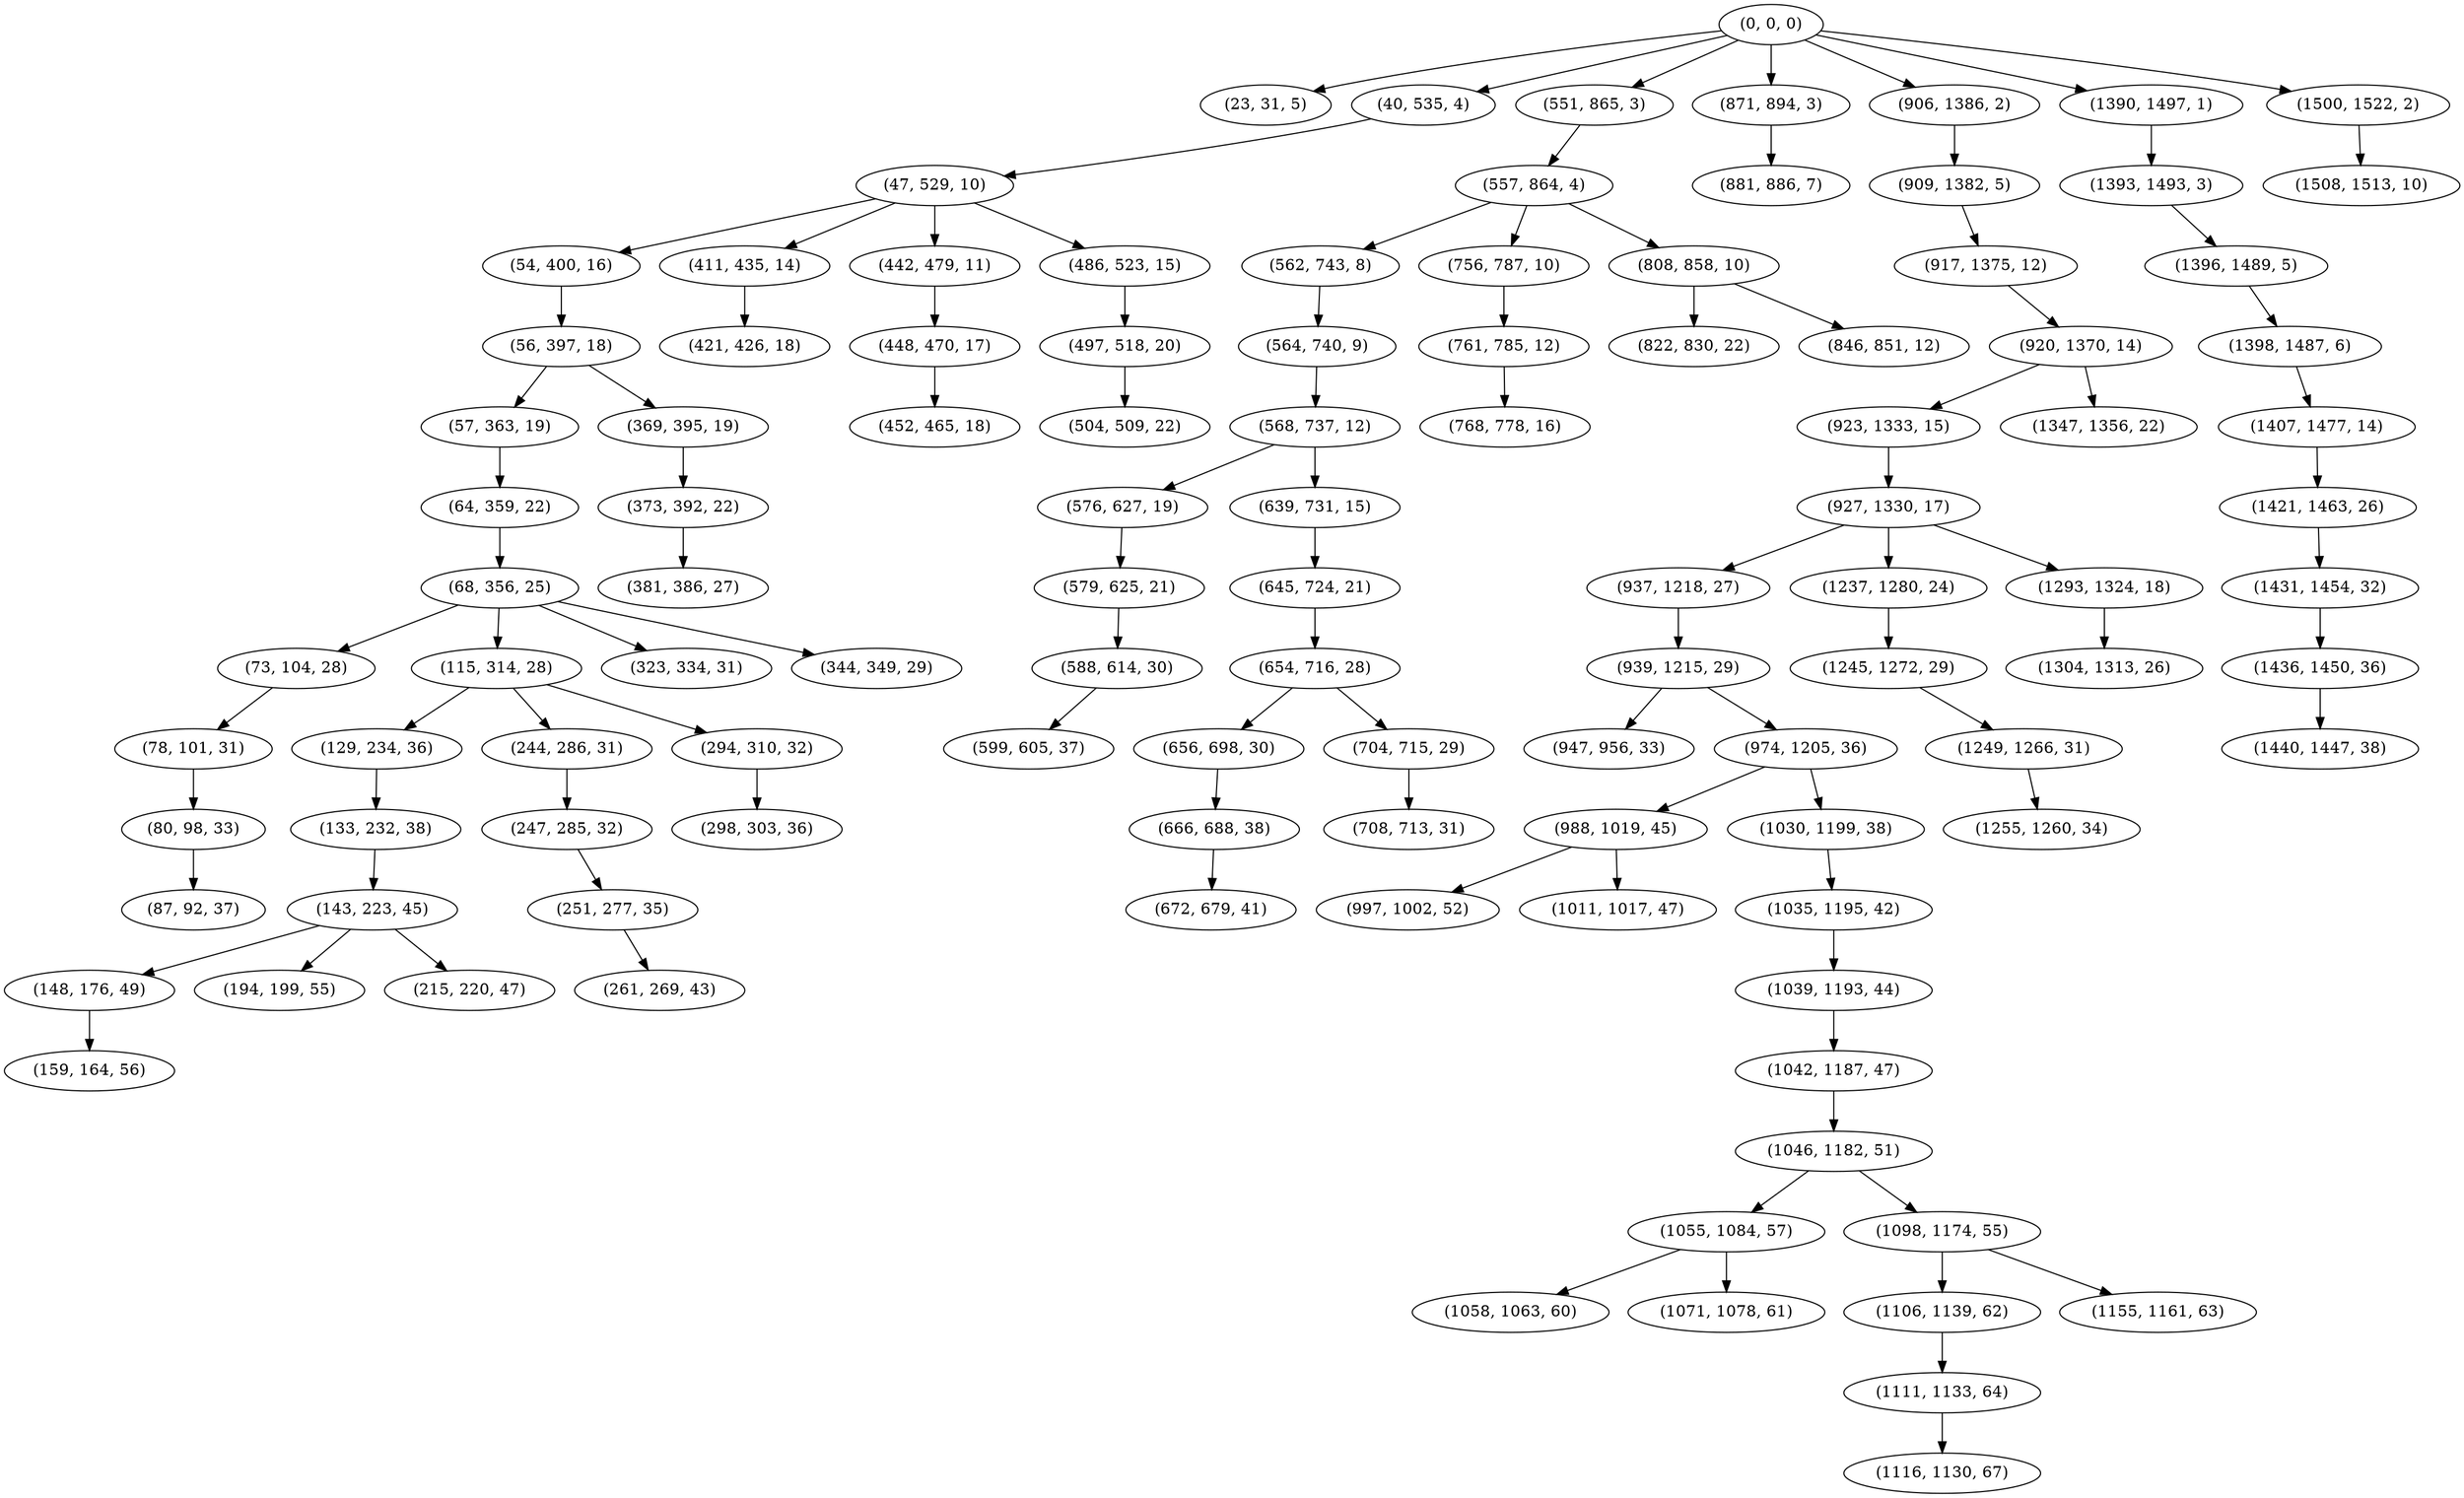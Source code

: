 digraph tree {
    "(0, 0, 0)";
    "(23, 31, 5)";
    "(40, 535, 4)";
    "(47, 529, 10)";
    "(54, 400, 16)";
    "(56, 397, 18)";
    "(57, 363, 19)";
    "(64, 359, 22)";
    "(68, 356, 25)";
    "(73, 104, 28)";
    "(78, 101, 31)";
    "(80, 98, 33)";
    "(87, 92, 37)";
    "(115, 314, 28)";
    "(129, 234, 36)";
    "(133, 232, 38)";
    "(143, 223, 45)";
    "(148, 176, 49)";
    "(159, 164, 56)";
    "(194, 199, 55)";
    "(215, 220, 47)";
    "(244, 286, 31)";
    "(247, 285, 32)";
    "(251, 277, 35)";
    "(261, 269, 43)";
    "(294, 310, 32)";
    "(298, 303, 36)";
    "(323, 334, 31)";
    "(344, 349, 29)";
    "(369, 395, 19)";
    "(373, 392, 22)";
    "(381, 386, 27)";
    "(411, 435, 14)";
    "(421, 426, 18)";
    "(442, 479, 11)";
    "(448, 470, 17)";
    "(452, 465, 18)";
    "(486, 523, 15)";
    "(497, 518, 20)";
    "(504, 509, 22)";
    "(551, 865, 3)";
    "(557, 864, 4)";
    "(562, 743, 8)";
    "(564, 740, 9)";
    "(568, 737, 12)";
    "(576, 627, 19)";
    "(579, 625, 21)";
    "(588, 614, 30)";
    "(599, 605, 37)";
    "(639, 731, 15)";
    "(645, 724, 21)";
    "(654, 716, 28)";
    "(656, 698, 30)";
    "(666, 688, 38)";
    "(672, 679, 41)";
    "(704, 715, 29)";
    "(708, 713, 31)";
    "(756, 787, 10)";
    "(761, 785, 12)";
    "(768, 778, 16)";
    "(808, 858, 10)";
    "(822, 830, 22)";
    "(846, 851, 12)";
    "(871, 894, 3)";
    "(881, 886, 7)";
    "(906, 1386, 2)";
    "(909, 1382, 5)";
    "(917, 1375, 12)";
    "(920, 1370, 14)";
    "(923, 1333, 15)";
    "(927, 1330, 17)";
    "(937, 1218, 27)";
    "(939, 1215, 29)";
    "(947, 956, 33)";
    "(974, 1205, 36)";
    "(988, 1019, 45)";
    "(997, 1002, 52)";
    "(1011, 1017, 47)";
    "(1030, 1199, 38)";
    "(1035, 1195, 42)";
    "(1039, 1193, 44)";
    "(1042, 1187, 47)";
    "(1046, 1182, 51)";
    "(1055, 1084, 57)";
    "(1058, 1063, 60)";
    "(1071, 1078, 61)";
    "(1098, 1174, 55)";
    "(1106, 1139, 62)";
    "(1111, 1133, 64)";
    "(1116, 1130, 67)";
    "(1155, 1161, 63)";
    "(1237, 1280, 24)";
    "(1245, 1272, 29)";
    "(1249, 1266, 31)";
    "(1255, 1260, 34)";
    "(1293, 1324, 18)";
    "(1304, 1313, 26)";
    "(1347, 1356, 22)";
    "(1390, 1497, 1)";
    "(1393, 1493, 3)";
    "(1396, 1489, 5)";
    "(1398, 1487, 6)";
    "(1407, 1477, 14)";
    "(1421, 1463, 26)";
    "(1431, 1454, 32)";
    "(1436, 1450, 36)";
    "(1440, 1447, 38)";
    "(1500, 1522, 2)";
    "(1508, 1513, 10)";
    "(0, 0, 0)" -> "(23, 31, 5)";
    "(0, 0, 0)" -> "(40, 535, 4)";
    "(0, 0, 0)" -> "(551, 865, 3)";
    "(0, 0, 0)" -> "(871, 894, 3)";
    "(0, 0, 0)" -> "(906, 1386, 2)";
    "(0, 0, 0)" -> "(1390, 1497, 1)";
    "(0, 0, 0)" -> "(1500, 1522, 2)";
    "(40, 535, 4)" -> "(47, 529, 10)";
    "(47, 529, 10)" -> "(54, 400, 16)";
    "(47, 529, 10)" -> "(411, 435, 14)";
    "(47, 529, 10)" -> "(442, 479, 11)";
    "(47, 529, 10)" -> "(486, 523, 15)";
    "(54, 400, 16)" -> "(56, 397, 18)";
    "(56, 397, 18)" -> "(57, 363, 19)";
    "(56, 397, 18)" -> "(369, 395, 19)";
    "(57, 363, 19)" -> "(64, 359, 22)";
    "(64, 359, 22)" -> "(68, 356, 25)";
    "(68, 356, 25)" -> "(73, 104, 28)";
    "(68, 356, 25)" -> "(115, 314, 28)";
    "(68, 356, 25)" -> "(323, 334, 31)";
    "(68, 356, 25)" -> "(344, 349, 29)";
    "(73, 104, 28)" -> "(78, 101, 31)";
    "(78, 101, 31)" -> "(80, 98, 33)";
    "(80, 98, 33)" -> "(87, 92, 37)";
    "(115, 314, 28)" -> "(129, 234, 36)";
    "(115, 314, 28)" -> "(244, 286, 31)";
    "(115, 314, 28)" -> "(294, 310, 32)";
    "(129, 234, 36)" -> "(133, 232, 38)";
    "(133, 232, 38)" -> "(143, 223, 45)";
    "(143, 223, 45)" -> "(148, 176, 49)";
    "(143, 223, 45)" -> "(194, 199, 55)";
    "(143, 223, 45)" -> "(215, 220, 47)";
    "(148, 176, 49)" -> "(159, 164, 56)";
    "(244, 286, 31)" -> "(247, 285, 32)";
    "(247, 285, 32)" -> "(251, 277, 35)";
    "(251, 277, 35)" -> "(261, 269, 43)";
    "(294, 310, 32)" -> "(298, 303, 36)";
    "(369, 395, 19)" -> "(373, 392, 22)";
    "(373, 392, 22)" -> "(381, 386, 27)";
    "(411, 435, 14)" -> "(421, 426, 18)";
    "(442, 479, 11)" -> "(448, 470, 17)";
    "(448, 470, 17)" -> "(452, 465, 18)";
    "(486, 523, 15)" -> "(497, 518, 20)";
    "(497, 518, 20)" -> "(504, 509, 22)";
    "(551, 865, 3)" -> "(557, 864, 4)";
    "(557, 864, 4)" -> "(562, 743, 8)";
    "(557, 864, 4)" -> "(756, 787, 10)";
    "(557, 864, 4)" -> "(808, 858, 10)";
    "(562, 743, 8)" -> "(564, 740, 9)";
    "(564, 740, 9)" -> "(568, 737, 12)";
    "(568, 737, 12)" -> "(576, 627, 19)";
    "(568, 737, 12)" -> "(639, 731, 15)";
    "(576, 627, 19)" -> "(579, 625, 21)";
    "(579, 625, 21)" -> "(588, 614, 30)";
    "(588, 614, 30)" -> "(599, 605, 37)";
    "(639, 731, 15)" -> "(645, 724, 21)";
    "(645, 724, 21)" -> "(654, 716, 28)";
    "(654, 716, 28)" -> "(656, 698, 30)";
    "(654, 716, 28)" -> "(704, 715, 29)";
    "(656, 698, 30)" -> "(666, 688, 38)";
    "(666, 688, 38)" -> "(672, 679, 41)";
    "(704, 715, 29)" -> "(708, 713, 31)";
    "(756, 787, 10)" -> "(761, 785, 12)";
    "(761, 785, 12)" -> "(768, 778, 16)";
    "(808, 858, 10)" -> "(822, 830, 22)";
    "(808, 858, 10)" -> "(846, 851, 12)";
    "(871, 894, 3)" -> "(881, 886, 7)";
    "(906, 1386, 2)" -> "(909, 1382, 5)";
    "(909, 1382, 5)" -> "(917, 1375, 12)";
    "(917, 1375, 12)" -> "(920, 1370, 14)";
    "(920, 1370, 14)" -> "(923, 1333, 15)";
    "(920, 1370, 14)" -> "(1347, 1356, 22)";
    "(923, 1333, 15)" -> "(927, 1330, 17)";
    "(927, 1330, 17)" -> "(937, 1218, 27)";
    "(927, 1330, 17)" -> "(1237, 1280, 24)";
    "(927, 1330, 17)" -> "(1293, 1324, 18)";
    "(937, 1218, 27)" -> "(939, 1215, 29)";
    "(939, 1215, 29)" -> "(947, 956, 33)";
    "(939, 1215, 29)" -> "(974, 1205, 36)";
    "(974, 1205, 36)" -> "(988, 1019, 45)";
    "(974, 1205, 36)" -> "(1030, 1199, 38)";
    "(988, 1019, 45)" -> "(997, 1002, 52)";
    "(988, 1019, 45)" -> "(1011, 1017, 47)";
    "(1030, 1199, 38)" -> "(1035, 1195, 42)";
    "(1035, 1195, 42)" -> "(1039, 1193, 44)";
    "(1039, 1193, 44)" -> "(1042, 1187, 47)";
    "(1042, 1187, 47)" -> "(1046, 1182, 51)";
    "(1046, 1182, 51)" -> "(1055, 1084, 57)";
    "(1046, 1182, 51)" -> "(1098, 1174, 55)";
    "(1055, 1084, 57)" -> "(1058, 1063, 60)";
    "(1055, 1084, 57)" -> "(1071, 1078, 61)";
    "(1098, 1174, 55)" -> "(1106, 1139, 62)";
    "(1098, 1174, 55)" -> "(1155, 1161, 63)";
    "(1106, 1139, 62)" -> "(1111, 1133, 64)";
    "(1111, 1133, 64)" -> "(1116, 1130, 67)";
    "(1237, 1280, 24)" -> "(1245, 1272, 29)";
    "(1245, 1272, 29)" -> "(1249, 1266, 31)";
    "(1249, 1266, 31)" -> "(1255, 1260, 34)";
    "(1293, 1324, 18)" -> "(1304, 1313, 26)";
    "(1390, 1497, 1)" -> "(1393, 1493, 3)";
    "(1393, 1493, 3)" -> "(1396, 1489, 5)";
    "(1396, 1489, 5)" -> "(1398, 1487, 6)";
    "(1398, 1487, 6)" -> "(1407, 1477, 14)";
    "(1407, 1477, 14)" -> "(1421, 1463, 26)";
    "(1421, 1463, 26)" -> "(1431, 1454, 32)";
    "(1431, 1454, 32)" -> "(1436, 1450, 36)";
    "(1436, 1450, 36)" -> "(1440, 1447, 38)";
    "(1500, 1522, 2)" -> "(1508, 1513, 10)";
}
